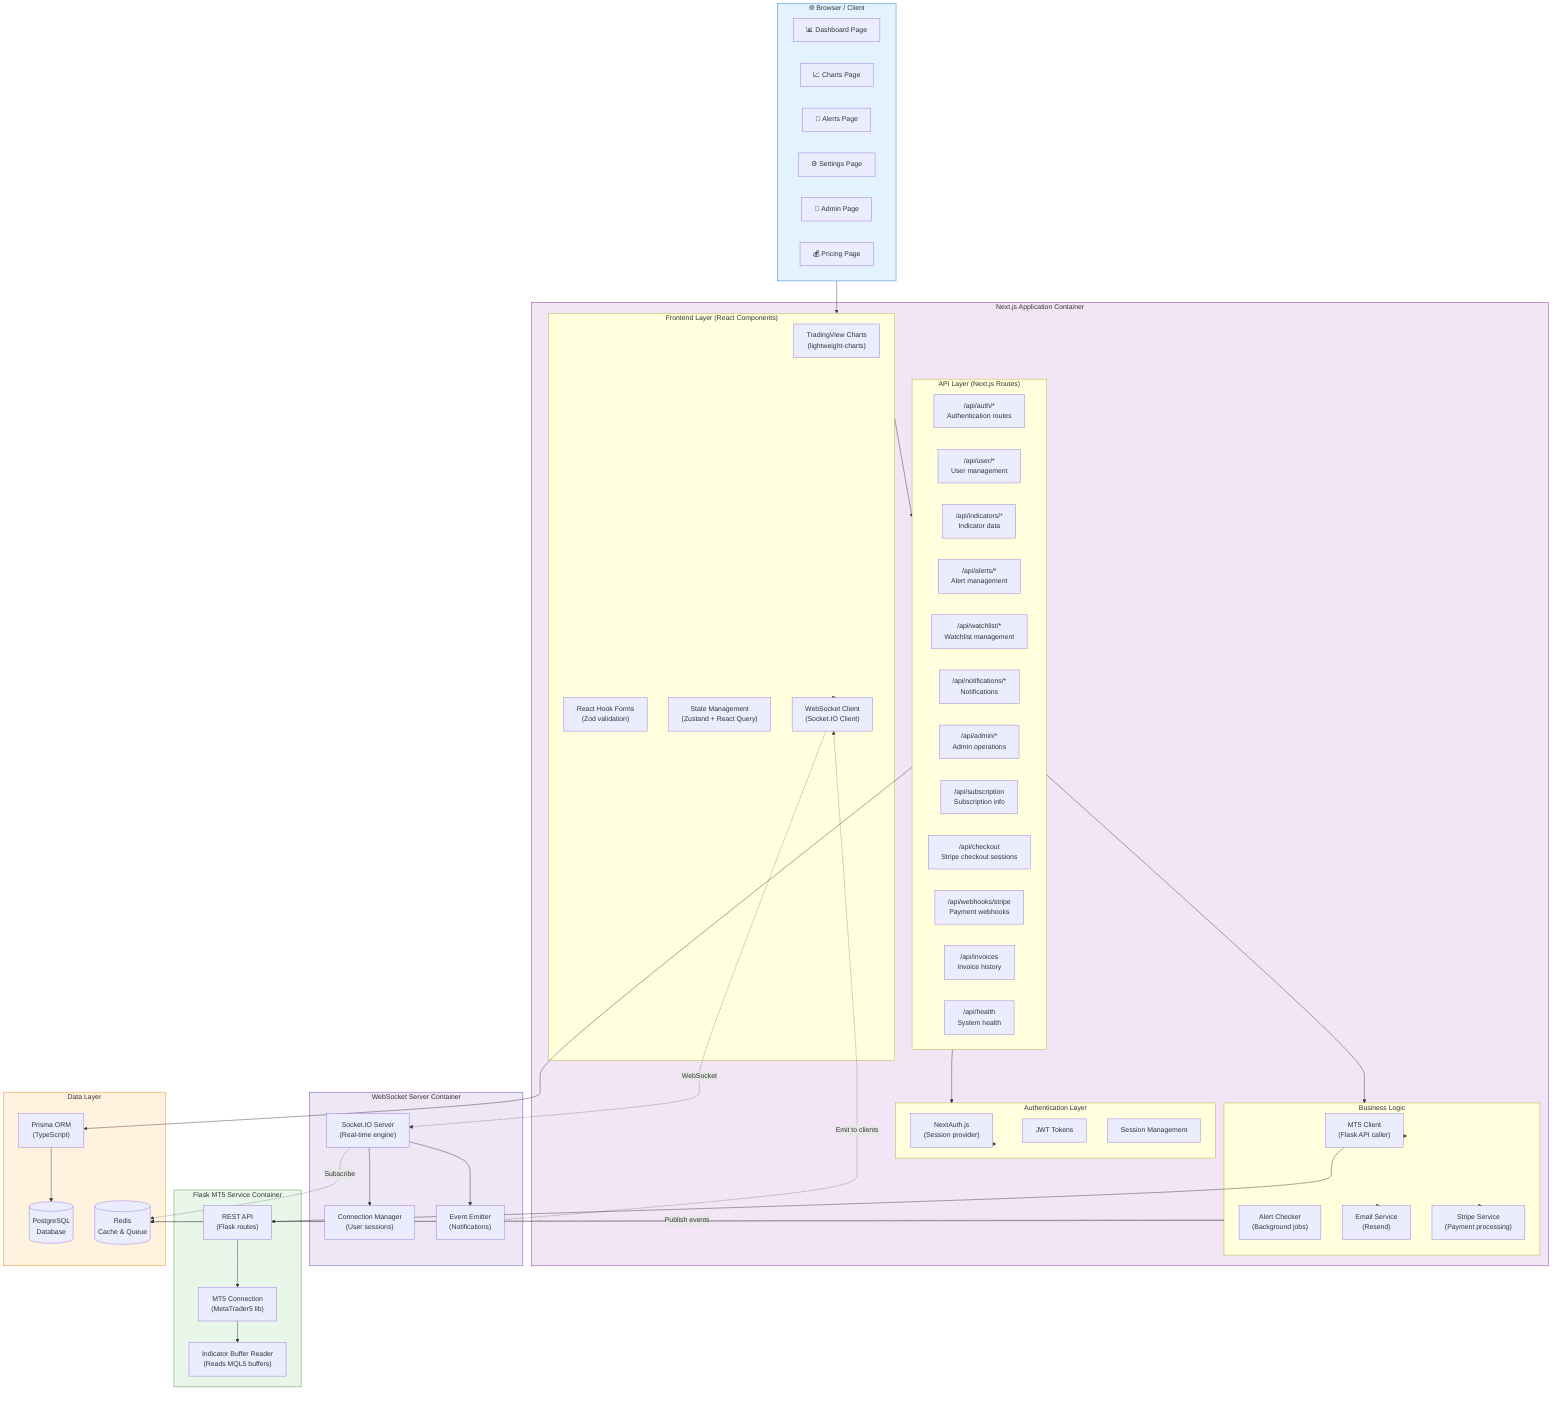 graph TB
    subgraph Browser["🌐 Browser / Client"]
        Dashboard["📊 Dashboard Page"]
        Charts["📈 Charts Page"]
        Alerts["🔔 Alerts Page"]
        Settings["⚙️ Settings Page"]
        Admin["👑 Admin Page"]
        Pricing["💰 Pricing Page"]
    end
    
    subgraph NextJS["Next.js Application Container"]
        subgraph Frontend["Frontend Layer (React Components)"]
            TradingChart["TradingView Charts<br/>(lightweight-charts)"]
            Forms["React Hook Forms<br/>(Zod validation)"]
            StateManagement["State Management<br/>(Zustand + React Query)"]
            WSClient["WebSocket Client<br/>(Socket.IO Client)"]
        end
        
        subgraph APILayer["API Layer (Next.js Routes)"]
            AuthAPI["/api/auth/*<br/>Authentication routes"]
            UserAPI["/api/user/*<br/>User management"]
            IndicatorAPI["/api/indicators/*<br/>Indicator data"]
            AlertAPI["/api/alerts/*<br/>Alert management"]
            WatchlistAPI["/api/watchlist/*<br/>Watchlist management"]
            NotificationAPI["/api/notifications/*<br/>Notifications"]
            AdminAPI["/api/admin/*<br/>Admin operations"]
            SubAPI["/api/subscription<br/>Subscription info"]
            CheckoutAPI["/api/checkout<br/>Stripe checkout sessions"]
            WebhookAPI["/api/webhooks/stripe<br/>Payment webhooks"]
            InvoiceAPI["/api/invoices<br/>Invoice history"]
            HealthAPI["/api/health<br/>System health"]
        end
        
        subgraph Auth["Authentication Layer"]
            NextAuth["NextAuth.js<br/>(Session provider)"]
            JWT["JWT Tokens"]
            SessionMgmt["Session Management"]
        end
        
        subgraph Services["Business Logic"]
            MT5Client["MT5 Client<br/>(Flask API caller)"]
            AlertChecker["Alert Checker<br/>(Background jobs)"]
            EmailService["Email Service<br/>(Resend)"]
            StripeService["Stripe Service<br/>(Payment processing)"]
        end
    end
    
    subgraph WebSocketServer["WebSocket Server Container"]
        SocketIO["Socket.IO Server<br/>(Real-time engine)"]
        ConnectionMgr["Connection Manager<br/>(User sessions)"]
        EventEmitter["Event Emitter<br/>(Notifications)"]
    end
    
    subgraph Flask["Flask MT5 Service Container"]
        FlaskAPI["REST API<br/>(Flask routes)"]
        MT5Connection["MT5 Connection<br/>(MetaTrader5 lib)"]
        BufferReader["Indicator Buffer Reader<br/>(Reads MQL5 buffers)"]
    end
    
    subgraph DataLayer["Data Layer"]
        Prisma["Prisma ORM<br/>(TypeScript)"]
        PostgresDB[("PostgreSQL<br/>Database")]
        RedisCache[("Redis<br/>Cache & Queue")]
    end
    
    Browser --> Frontend
    Frontend --> APILayer
    Frontend --> WSClient
    WSClient -.->|"WebSocket"| SocketIO
    
    APILayer --> Auth
    APILayer --> Services
    Auth --> NextAuth
    
    Services --> MT5Client
    Services --> EmailService
    Services --> StripeService
    
    MT5Client --> FlaskAPI
    FlaskAPI --> MT5Connection
    MT5Connection --> BufferReader
    
    APILayer --> Prisma
    Prisma --> PostgresDB
    
    Services --> RedisCache
    Services -.->|"Publish events"| RedisCache
    
    SocketIO --> ConnectionMgr
    SocketIO --> EventEmitter
    SocketIO -.->|"Subscribe"| RedisCache
    EventEmitter -.->|"Emit to clients"| WSClient
    
    style Browser fill:#E3F2FD,stroke:#1976D2
    style NextJS fill:#F3E5F5,stroke:#7B1FA2
    style WebSocketServer fill:#EDE7F6,stroke:#5E35B1
    style Flask fill:#E8F5E9,stroke:#388E3C
    style DataLayer fill:#FFF3E0,stroke:#F57C00